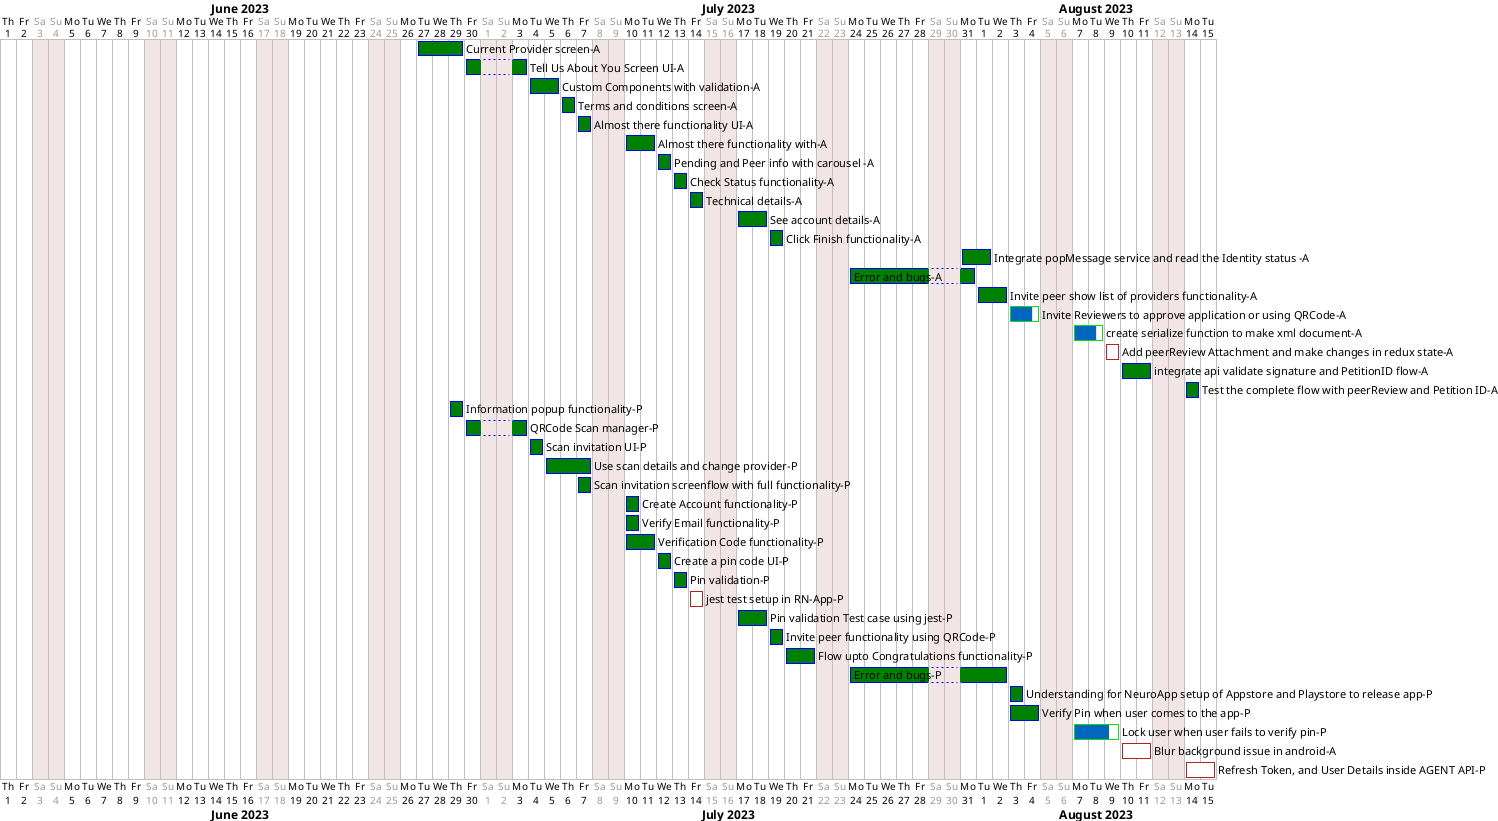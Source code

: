 @startgantt

saturday are closed
sunday are closed


<style>

ganttDiagram {
  task {
    BackGroundColor Green
    LineColor Blue
    unstarted {
      BackGroundColor Fuchsia 
      LineColor FireBrick
    }
  }
}

</style>

Project starts 2023-06-01
[Current Provider screen-A] starts 2023-06-27 and ends 2023-06-29
[Tell Us About You Screen UI-A] starts 2023-06-30 and ends 2023-07-03
[Custom Components with validation-A] starts 2023-07-04 and ends 2023-07-05
[Terms and conditions screen-A] starts 2023-07-06 and ends 2023-07-06
[Almost there functionality UI-A] starts 2023-07-07 and ends 2023-07-07
[Almost there functionality with-A] starts 2023-07-10 and ends 2023-07-11
[Pending and Peer info with carousel -A] starts 2023-07-12 and ends 2023-07-12
[Check Status functionality-A] starts 2023-07-13 and ends 2023-07-13
[Technical details-A] starts 2023-07-14 and ends 2023-07-14
[See account details-A] starts 2023-07-17 and ends 2023-07-18
[Click Finish functionality-A] starts 2023-07-19 and ends 2023-07-19
[Integrate popMessage service and read the Identity status -A] starts 2023-07-31 and ends 2023-08-01
[Error and bugs-A] starts 2023-07-24 and ends 2023-07-31
[Invite peer show list of providers functionality-A] starts 2023-08-01 and ends 2023-08-02
[Invite Reviewers to approve application or using QRCode-A] starts 2023-08-03 and ends 2023-08-04
[create serialize function to make xml document-A] starts 2023-08-07 and ends 2023-08-08
[Add peerReview Attachment and make changes in redux state-A] starts 2023-08-09 and ends 2023-08-09
[integrate api validate signature and PetitionID flow-A] starts 2023-08-10 and ends 2023-08-11
[Test the complete flow with peerReview and Petition ID-A] starts 2023-08-12 and ends 2023-08-14

[Current Provider screen-A] is 100% complete
[Tell Us About You Screen UI-A] is 100% complete
[Custom Components with validation-A] is 100% complete
[Terms and conditions screen-A] is 100% complete
[Almost there functionality UI-A] is 100% complete
[Almost there functionality with-A] is 100% complete
[Pending and Peer info with carousel -A] is 100% complete
[Check Status functionality-A] is 100% complete
[Technical details-A] is 100% complete
[See account details-A] is 100% complete
[Click Finish functionality-A] is 100% complete
[Integrate popMessage service and read the Identity status -A] is 100% complete
[Error and bugs-A] is 100% complete
[Invite peer show list of providers functionality-A] is 100% complete
[Invite Reviewers to approve application or using QRCode-A] is 80% complete
[create serialize function to make xml document-A] is 80% complete
[Add peerReview Attachment and make changes in redux state-A] is 10% complete


[Information popup functionality-P] starts 2023-06-29 and ends 2023-06-29
[QRCode Scan manager-P] starts 2023-06-30 and ends 2023-07-03
[Scan invitation UI-P] starts 2023-07-04 and ends 2023-07-04
[Use scan details and change provider-P] starts 2023-07-05 and ends 2023-07-07
[Scan invitation screenflow with full functionality-P] starts 2023-07-07 and ends 2023-07-07
[Create Account functionality-P] starts 2023-07-10 and ends 2023-07-10
[Verify Email functionality-P] starts 2023-07-10 and ends 2023-07-10
[Verification Code functionality-P] starts 2023-07-10 and ends 2023-07-11
[Create a pin code UI-P] starts 2023-07-12 and ends 2023-07-12
[Pin validation-P] starts 2023-07-13 and ends 2023-07-13
[jest test setup in RN-App-P] starts 2023-07-14 and ends 2023-07-14
[Pin validation Test case using jest-P] starts 2023-07-17 and ends 2023-07-18
[Invite peer functionality using QRCode-P] starts 2023-07-19 and ends 2023-07-19
[Flow upto Congratulations functionality-P] starts 2023-07-20 and ends 2023-07-21
[Error and bugs-P] starts 2023-07-24 and ends 2023-08-02
[Understanding for NeuroApp setup of Appstore and Playstore to release app-P] starts 2023-08-03 and ends 2023-08-03
[Verify Pin when user comes to the app-P] starts 2023-08-03 and ends 2023-08-04
[Lock user when user fails to verify pin-P] starts 2023-08-05 and ends 2023-08-09
[Blur background issue in android-A] starts 2023-08-10 and ends 2023-08-11
[Refresh Token, and User Details inside AGENT API-P] starts 2023-08-14 and ends 2023-08-15


[Information popup functionality-P] is 100% complete
[QRCode Scan manager-P] is 100% complete
[Scan invitation UI-P] is 100% complete
[Use scan details and change provider-P] is 100% complete
[Scan invitation screenflow with full functionality-P] is 100% complete
[Create Account functionality-P] is 100% complete
[Verify Email functionality-P] is 100% complete
[Verification Code functionality-P] is 100% complete
[Create a pin code UI-P] is 100% complete
[Pin validation-P] is 100% complete
[jest test setup in RN-App-P] is 1% complete
[Pin validation Test case using jest-P] is 100% complete
[Invite peer functionality using QRCode-P] is 100% complete
[Flow upto Congratulations functionality-P] is 100% complete
[Error and bugs-P] is 100% complete
[Understanding for NeuroApp setup of Appstore and Playstore to release app-P] is 100% complete
[Verify Pin when user comes to the app-P] is 100% complete
[Lock user when user fails to verify pin-P] is 80% complete
[Blur background issue in android-A] is 0% complete
[Refresh Token, and User Details inside AGENT API-P] is 0% complete


@endgantt
